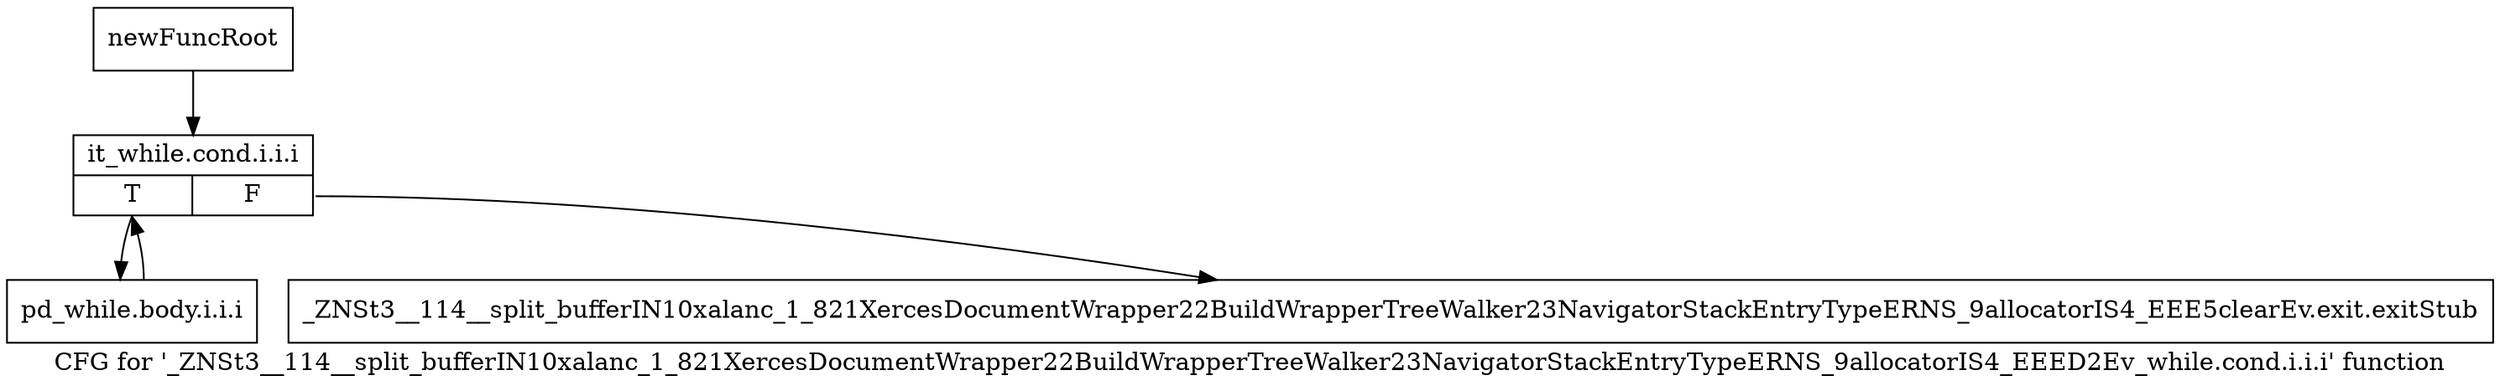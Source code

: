 digraph "CFG for '_ZNSt3__114__split_bufferIN10xalanc_1_821XercesDocumentWrapper22BuildWrapperTreeWalker23NavigatorStackEntryTypeERNS_9allocatorIS4_EEED2Ev_while.cond.i.i.i' function" {
	label="CFG for '_ZNSt3__114__split_bufferIN10xalanc_1_821XercesDocumentWrapper22BuildWrapperTreeWalker23NavigatorStackEntryTypeERNS_9allocatorIS4_EEED2Ev_while.cond.i.i.i' function";

	Node0x84d09e0 [shape=record,label="{newFuncRoot}"];
	Node0x84d09e0 -> Node0x84d0a80;
	Node0x84d0a30 [shape=record,label="{_ZNSt3__114__split_bufferIN10xalanc_1_821XercesDocumentWrapper22BuildWrapperTreeWalker23NavigatorStackEntryTypeERNS_9allocatorIS4_EEE5clearEv.exit.exitStub}"];
	Node0x84d0a80 [shape=record,label="{it_while.cond.i.i.i|{<s0>T|<s1>F}}"];
	Node0x84d0a80:s0 -> Node0x84d0ad0;
	Node0x84d0a80:s1 -> Node0x84d0a30;
	Node0x84d0ad0 [shape=record,label="{pd_while.body.i.i.i}"];
	Node0x84d0ad0 -> Node0x84d0a80;
}
